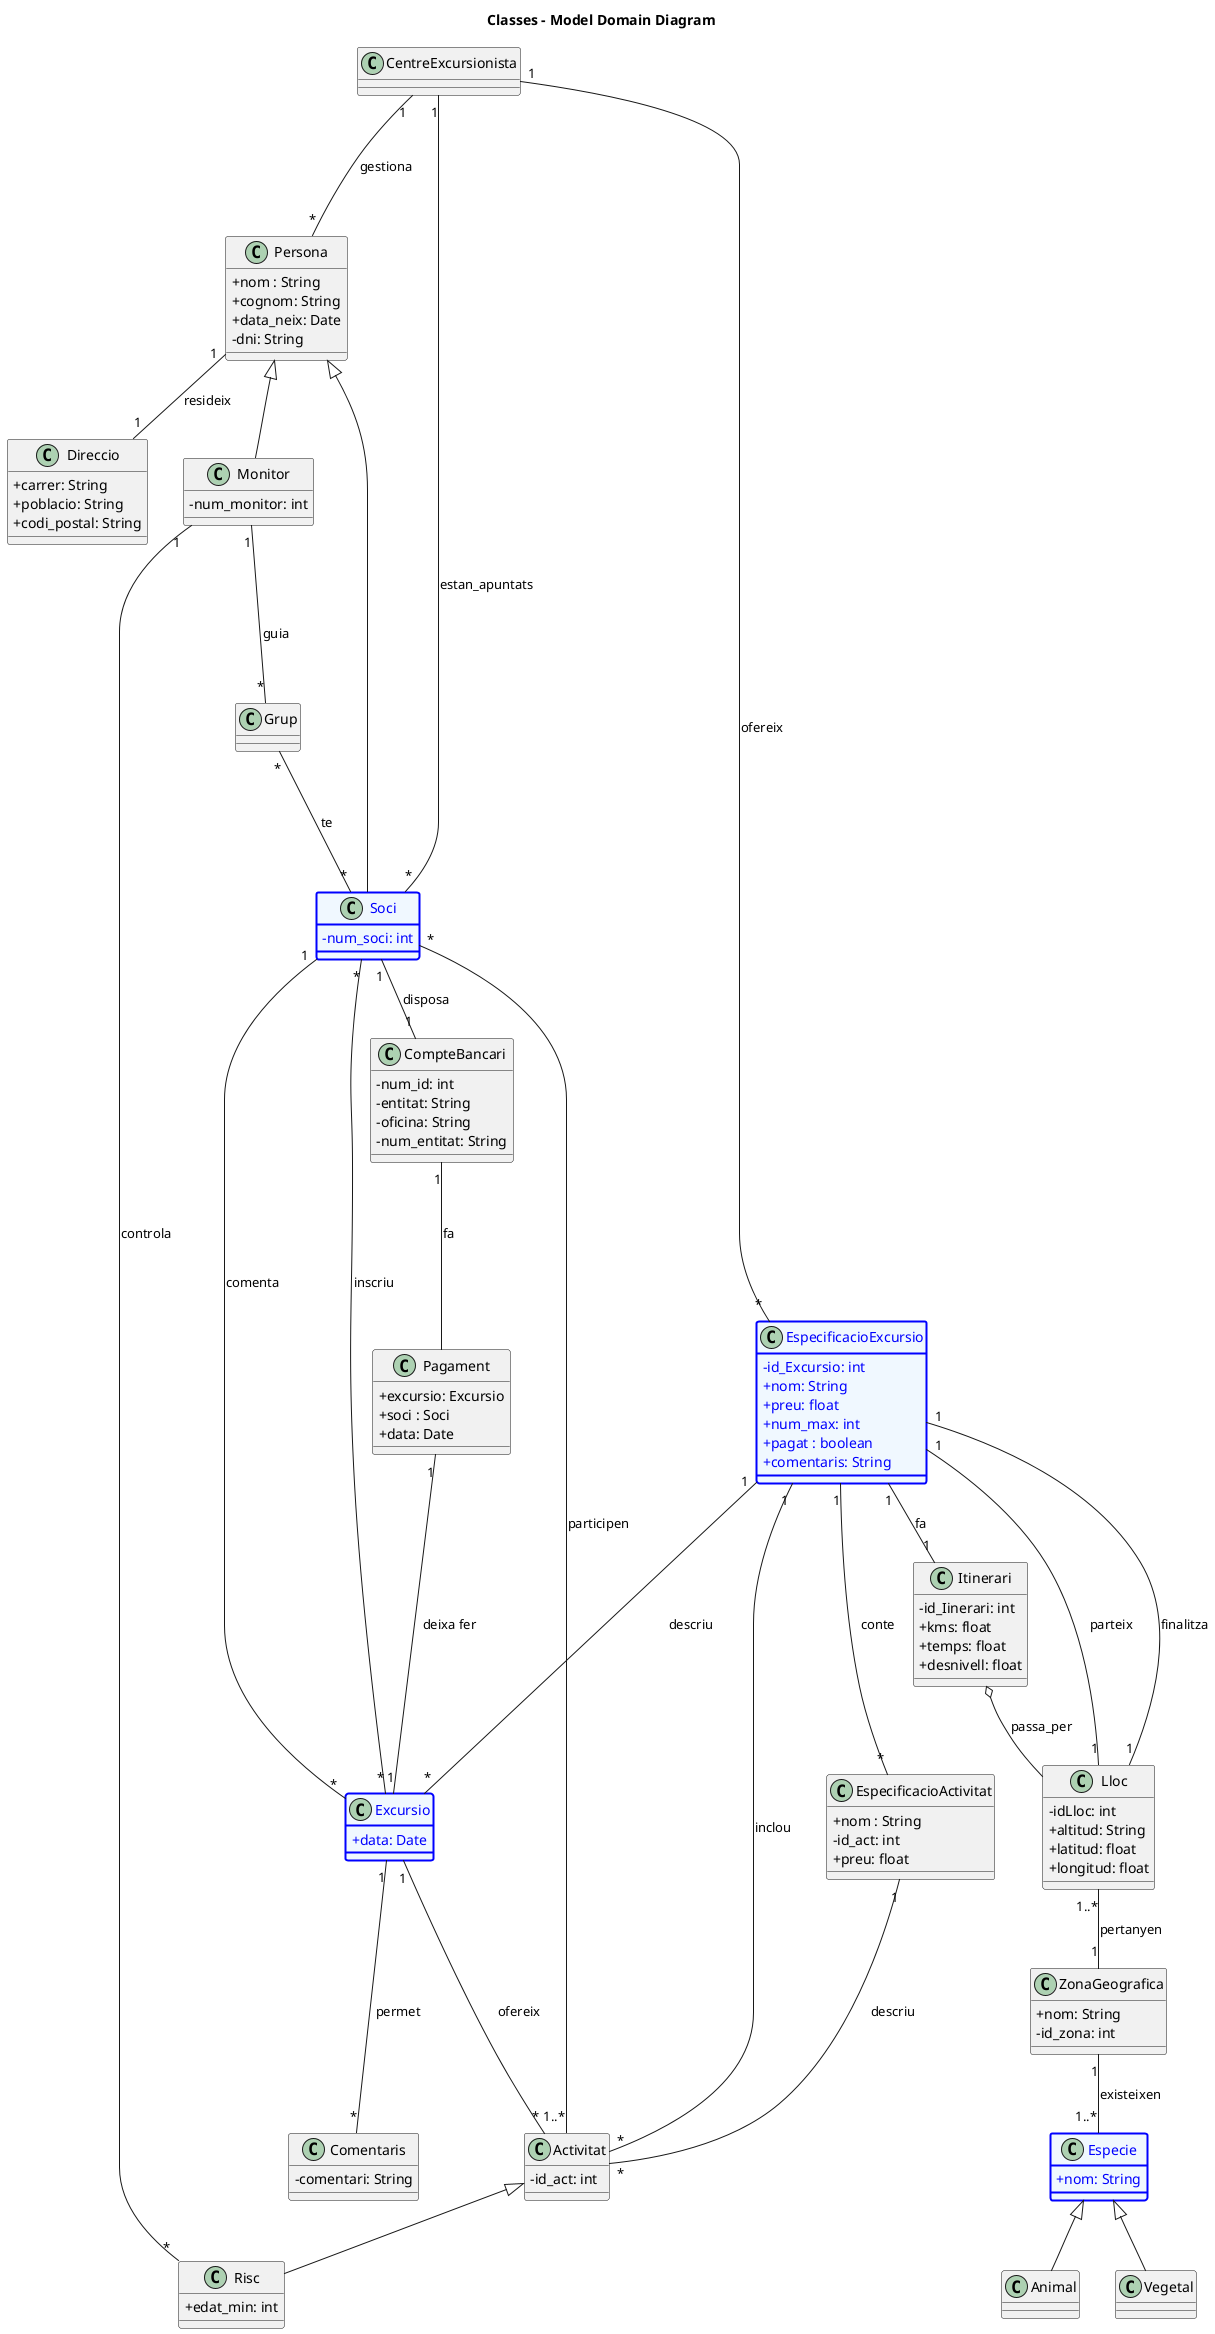 
@startuml
skinparam classAttributeIconSize 0
title Classes - Model Domain Diagram

Activitat <|-- Risc
Persona <|-- Monitor
Persona <|-- Soci
Especie <|-- Animal
Especie <|-- Vegetal

Grup "*" --- "*" Soci: te
Monitor "1" --- "*" Grup: guia

CentreExcursionista "1" --- "*" Soci: estan_apuntats
CentreExcursionista "1"--- "*" EspecificacioExcursio : ofereix
CentreExcursionista "1" --- "*" Persona: gestiona

Excursio "1"---"*" Comentaris: permet
Excursio "*"---"*" Soci: inscriu
EspecificacioExcursio "1" --- "1" Lloc : parteix
EspecificacioExcursio "1" --- "1" Lloc : finalitza


EspecificacioExcursio "1" -- "*" Excursio : descriu
EspecificacioExcursio "1" -- "*" Activitat : inclou

EspecificacioExcursio "1" -- "1" Itinerari : fa

Excursio "1"---"*" Activitat: ofereix
Itinerari o-- Lloc : passa_per

EspecificacioActivitat "1" --- "*" Activitat: descriu
EspecificacioExcursio "1" --- "*" EspecificacioActivitat: conte


Soci "*" -- "1..*" Activitat : participen

Soci "1" -- "1" CompteBancari: disposa

Persona "1" -- "1" Direccio : resideix

Lloc "1..*" -- "1" ZonaGeografica : pertanyen

ZonaGeografica "1" -- "1..*" Especie : existeixen

Monitor "1" --- "*" Risc : controla

Pagament "1" --- "1" Excursio : deixa fer
CompteBancari "1" --- "Pagament" : fa
Soci "1" --- "*" Excursio : comenta

class CentreExcursionista
class Persona{
+ nom : String
+ cognom: String
+ data_neix: Date
- dni: String
}
class Comentaris{
- comentari: String
}
class Monitor{
- num_monitor: int
}
class Direccio{
+ carrer: String
+ poblacio: String
+ codi_postal: String
}
class Soci  #aliceblue;line:blue;line.bold;text:blue{
- num_soci: int
}
class EspecificacioExcursio #aliceblue;line:blue;line.bold;text:blue {
- id_Excursio: int
+ nom: String
+ preu: float
+ num_max: int
+ pagat : boolean
+ comentaris: String

}
class Excursio  #aliceblue;line:blue;line.bold;text:blue{
+ data: Date
}
class Pagament{
+ excursio: Excursio
+ soci : Soci
+ data: Date
}
class Itinerari {
- id_Iinerari: int
+ kms: float
+ temps: float
+ desnivell: float
}
class Lloc{
- idLloc: int
+ altitud: String
+ latitud: float
+ longitud: float
}
class ZonaGeografica{
+ nom: String
- id_zona: int
}
class CompteBancari{
- num_id: int
- entitat: String
- oficina: String
- num_entitat: String
}
class EspecificacioActivitat{
+ nom : String
- id_act: int
+ preu: float
}
class Activitat{
- id_act: int
}
class Especie  #aliceblue;line:blue;line.bold;text:blue{
+ nom: String
}
class Risc{
+ edat_min: int
}
class Animal
class Vegetal
@enduml
